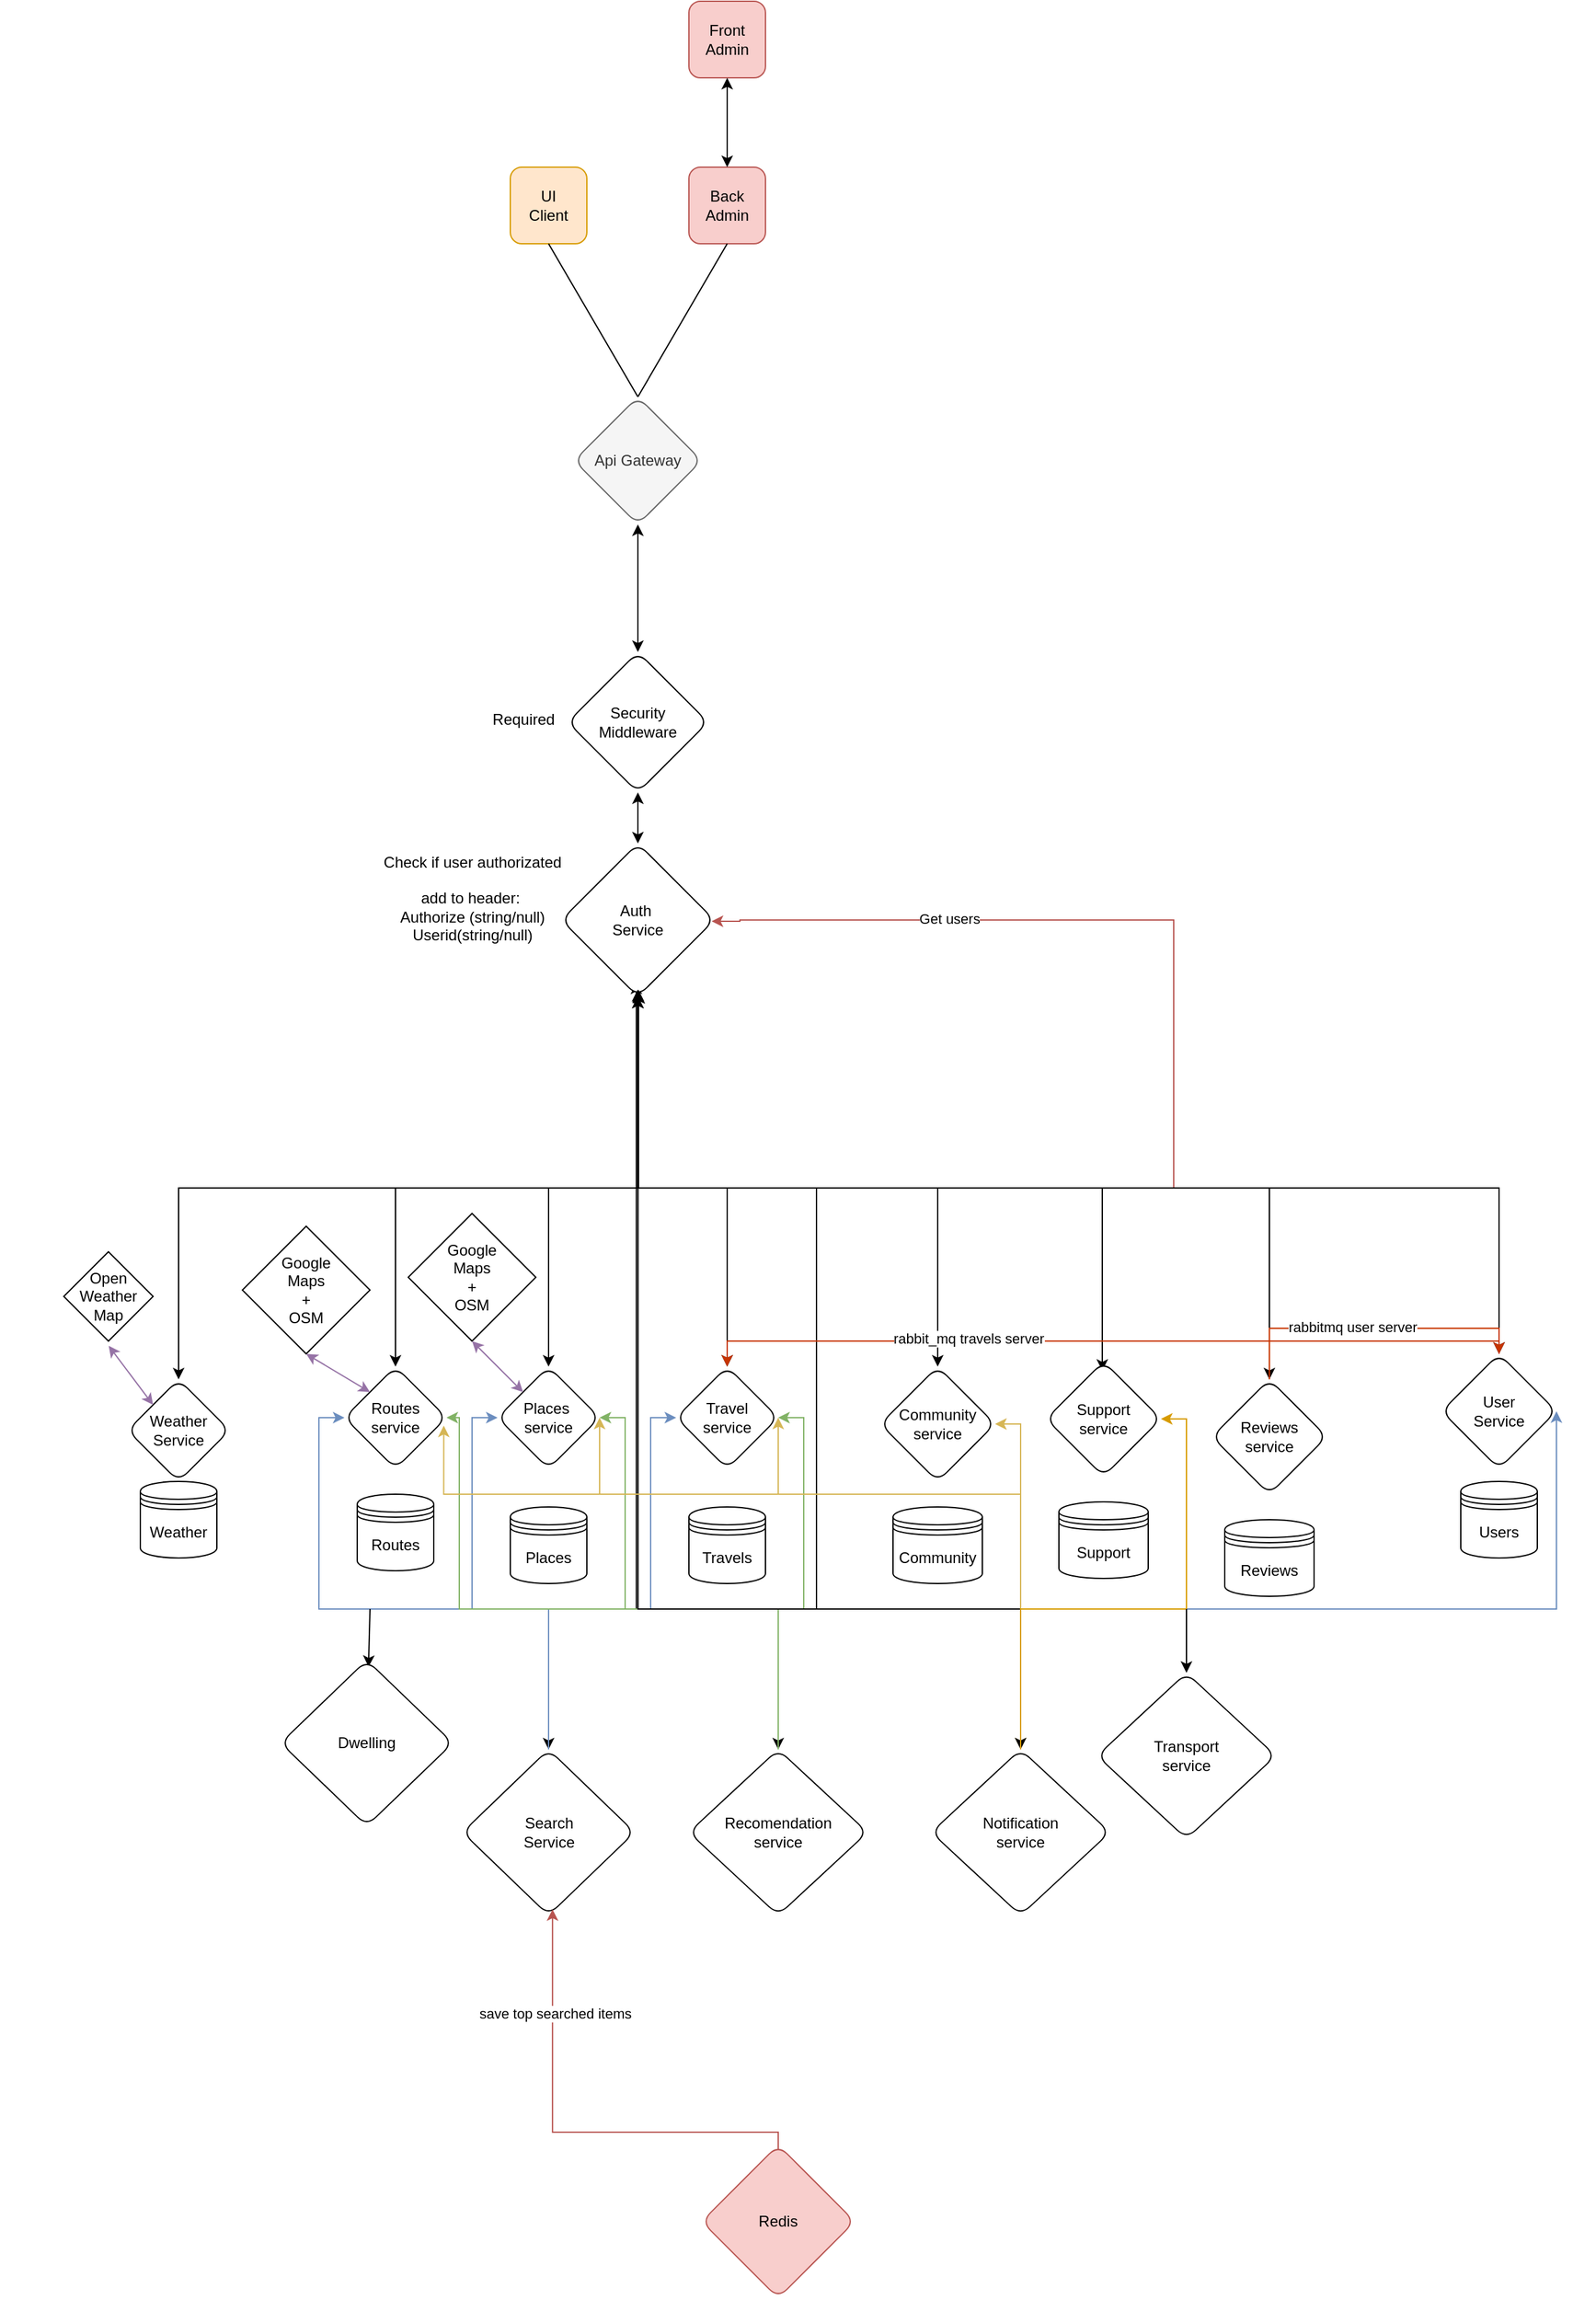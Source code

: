 <mxfile version="21.7.4" type="github" pages="2">
  <diagram id="EecwkjPMcD4oGISMl5hN" name="main">
    <mxGraphModel dx="2011" dy="658" grid="1" gridSize="10" guides="1" tooltips="1" connect="1" arrows="1" fold="1" page="1" pageScale="1" pageWidth="850" pageHeight="1100" math="0" shadow="0">
      <root>
        <mxCell id="0" />
        <mxCell id="1" parent="0" />
        <mxCell id="rPUgvvIxGrQD1X49i5kI-1" value="UI&lt;br&gt;Client" style="rounded=1;whiteSpace=wrap;html=1;labelBackgroundColor=none;fillColor=#ffe6cc;strokeColor=#d79b00;" parent="1" vertex="1">
          <mxGeometry x="270" y="200" width="60" height="60" as="geometry" />
        </mxCell>
        <mxCell id="rPUgvvIxGrQD1X49i5kI-2" value="Api Gateway" style="rhombus;whiteSpace=wrap;html=1;labelBackgroundColor=none;fillColor=#f5f5f5;fontColor=#333333;strokeColor=#666666;rounded=1;" parent="1" vertex="1">
          <mxGeometry x="320" y="380" width="100" height="100" as="geometry" />
        </mxCell>
        <mxCell id="rPUgvvIxGrQD1X49i5kI-3" value="" style="endArrow=none;html=1;rounded=1;exitX=0.5;exitY=1;exitDx=0;exitDy=0;entryX=0.5;entryY=0;entryDx=0;entryDy=0;labelBackgroundColor=none;fontColor=default;" parent="1" source="rPUgvvIxGrQD1X49i5kI-1" target="rPUgvvIxGrQD1X49i5kI-2" edge="1">
          <mxGeometry width="50" height="50" relative="1" as="geometry">
            <mxPoint x="260" y="470" as="sourcePoint" />
            <mxPoint x="310" y="420" as="targetPoint" />
          </mxGeometry>
        </mxCell>
        <mxCell id="rPUgvvIxGrQD1X49i5kI-13" value="" style="endArrow=classic;startArrow=classic;html=1;rounded=1;" parent="1" edge="1">
          <mxGeometry x="0.048" y="20" width="50" height="50" relative="1" as="geometry">
            <mxPoint x="370" y="580" as="sourcePoint" />
            <mxPoint x="370" y="480" as="targetPoint" />
            <mxPoint as="offset" />
          </mxGeometry>
        </mxCell>
        <mxCell id="bWCvzu3Y4gJ8_9nFrOtD-18" style="edgeStyle=orthogonalEdgeStyle;rounded=0;orthogonalLoop=1;jettySize=auto;html=1;exitX=0.5;exitY=1;exitDx=0;exitDy=0;entryX=0.5;entryY=0;entryDx=0;entryDy=0;startArrow=classic;startFill=1;" parent="1" source="rPUgvvIxGrQD1X49i5kI-32" target="bWCvzu3Y4gJ8_9nFrOtD-17" edge="1">
          <mxGeometry relative="1" as="geometry" />
        </mxCell>
        <mxCell id="rPUgvvIxGrQD1X49i5kI-32" value="Security &lt;br&gt;Middleware" style="rhombus;whiteSpace=wrap;html=1;rounded=1;" parent="1" vertex="1">
          <mxGeometry x="315" y="580" width="110" height="110" as="geometry" />
        </mxCell>
        <mxCell id="bWCvzu3Y4gJ8_9nFrOtD-8" style="edgeStyle=orthogonalEdgeStyle;rounded=0;orthogonalLoop=1;jettySize=auto;html=1;exitX=0.982;exitY=0.508;exitDx=0;exitDy=0;entryX=0.5;entryY=0;entryDx=0;entryDy=0;startArrow=classic;startFill=1;fillColor=#f8cecc;strokeColor=#b85450;exitPerimeter=0;" parent="1" source="bWCvzu3Y4gJ8_9nFrOtD-17" target="bWCvzu3Y4gJ8_9nFrOtD-6" edge="1">
          <mxGeometry relative="1" as="geometry">
            <mxPoint x="435.0" y="1185" as="targetPoint" />
            <mxPoint x="740" y="785" as="sourcePoint" />
            <Array as="points">
              <mxPoint x="450" y="791" />
              <mxPoint x="790" y="790" />
              <mxPoint x="790" y="1000" />
              <mxPoint x="1045" y="1000" />
            </Array>
          </mxGeometry>
        </mxCell>
        <mxCell id="bWCvzu3Y4gJ8_9nFrOtD-10" value="Get users" style="edgeLabel;html=1;align=center;verticalAlign=middle;resizable=0;points=[];" parent="bWCvzu3Y4gJ8_9nFrOtD-8" vertex="1" connectable="0">
          <mxGeometry x="-0.884" y="1" relative="1" as="geometry">
            <mxPoint x="131" as="offset" />
          </mxGeometry>
        </mxCell>
        <mxCell id="PeCJAEeytEar3KvYhR9G-1" value="Required" style="text;html=1;align=center;verticalAlign=middle;resizable=0;points=[];autosize=1;strokeColor=none;fillColor=none;" parent="1" vertex="1">
          <mxGeometry x="245" y="618" width="70" height="30" as="geometry" />
        </mxCell>
        <mxCell id="yKIxGDMHckdc1lxCS0Wq-1" value="" style="group" parent="1" vertex="1" connectable="0">
          <mxGeometry x="-130" y="1140" width="200" height="120" as="geometry" />
        </mxCell>
        <mxCell id="4Ooyj4k_RKz1A4hLpU1l-3" value="Weather &lt;br&gt;Service" style="rhombus;whiteSpace=wrap;html=1;rounded=1;" parent="yKIxGDMHckdc1lxCS0Wq-1" vertex="1">
          <mxGeometry x="100" y="10" width="80" height="80" as="geometry" />
        </mxCell>
        <mxCell id="bWCvzu3Y4gJ8_9nFrOtD-35" style="edgeStyle=orthogonalEdgeStyle;rounded=0;orthogonalLoop=1;jettySize=auto;html=1;exitX=0.5;exitY=0;exitDx=0;exitDy=0;entryX=0.49;entryY=0.908;entryDx=0;entryDy=0;entryPerimeter=0;startArrow=classic;startFill=1;" parent="1" source="bWCvzu3Y4gJ8_9nFrOtD-1" target="bWCvzu3Y4gJ8_9nFrOtD-17" edge="1">
          <mxGeometry relative="1" as="geometry">
            <Array as="points">
              <mxPoint x="300" y="1330" />
              <mxPoint x="369" y="1330" />
            </Array>
          </mxGeometry>
        </mxCell>
        <mxCell id="bWCvzu3Y4gJ8_9nFrOtD-40" style="edgeStyle=orthogonalEdgeStyle;rounded=0;orthogonalLoop=1;jettySize=auto;html=1;exitX=0.5;exitY=0;exitDx=0;exitDy=0;entryX=0;entryY=0.5;entryDx=0;entryDy=0;fillColor=#dae8fc;strokeColor=#6c8ebf;" parent="1" source="bWCvzu3Y4gJ8_9nFrOtD-1" target="bWCvzu3Y4gJ8_9nFrOtD-22" edge="1">
          <mxGeometry relative="1" as="geometry" />
        </mxCell>
        <mxCell id="bWCvzu3Y4gJ8_9nFrOtD-41" style="edgeStyle=orthogonalEdgeStyle;rounded=0;orthogonalLoop=1;jettySize=auto;html=1;exitX=0.5;exitY=0;exitDx=0;exitDy=0;entryX=0;entryY=0.5;entryDx=0;entryDy=0;fillColor=#dae8fc;strokeColor=#6c8ebf;" parent="1" source="bWCvzu3Y4gJ8_9nFrOtD-1" target="bWCvzu3Y4gJ8_9nFrOtD-23" edge="1">
          <mxGeometry relative="1" as="geometry">
            <Array as="points">
              <mxPoint x="300" y="1330" />
              <mxPoint x="240" y="1330" />
              <mxPoint x="240" y="1180" />
            </Array>
          </mxGeometry>
        </mxCell>
        <mxCell id="bWCvzu3Y4gJ8_9nFrOtD-42" style="edgeStyle=orthogonalEdgeStyle;rounded=0;orthogonalLoop=1;jettySize=auto;html=1;exitX=0.5;exitY=0;exitDx=0;exitDy=0;entryX=0;entryY=0.5;entryDx=0;entryDy=0;fillColor=#dae8fc;strokeColor=#6c8ebf;" parent="1" source="bWCvzu3Y4gJ8_9nFrOtD-1" target="bWCvzu3Y4gJ8_9nFrOtD-24" edge="1">
          <mxGeometry relative="1" as="geometry">
            <Array as="points">
              <mxPoint x="300" y="1330" />
              <mxPoint x="380" y="1330" />
            </Array>
          </mxGeometry>
        </mxCell>
        <mxCell id="bWCvzu3Y4gJ8_9nFrOtD-43" style="edgeStyle=orthogonalEdgeStyle;rounded=0;orthogonalLoop=1;jettySize=auto;html=1;exitX=0.5;exitY=0;exitDx=0;exitDy=0;entryX=1;entryY=0.5;entryDx=0;entryDy=0;fillColor=#dae8fc;strokeColor=#6c8ebf;" parent="1" source="bWCvzu3Y4gJ8_9nFrOtD-1" target="bWCvzu3Y4gJ8_9nFrOtD-6" edge="1">
          <mxGeometry relative="1" as="geometry">
            <Array as="points">
              <mxPoint x="300" y="1330" />
              <mxPoint x="1090" y="1330" />
            </Array>
          </mxGeometry>
        </mxCell>
        <mxCell id="bWCvzu3Y4gJ8_9nFrOtD-1" value="Search &lt;br&gt;Service" style="rhombus;whiteSpace=wrap;html=1;rounded=1;" parent="1" vertex="1">
          <mxGeometry x="232.5" y="1440" width="135" height="130" as="geometry" />
        </mxCell>
        <mxCell id="bWCvzu3Y4gJ8_9nFrOtD-9" value="" style="group" parent="1" vertex="1" connectable="0">
          <mxGeometry x="990" y="1130" width="130" height="210" as="geometry" />
        </mxCell>
        <mxCell id="rPUgvvIxGrQD1X49i5kI-42" value="Users" style="shape=datastore;whiteSpace=wrap;html=1;rounded=1;" parent="bWCvzu3Y4gJ8_9nFrOtD-9" vertex="1">
          <mxGeometry x="25" y="100" width="60" height="60" as="geometry" />
        </mxCell>
        <mxCell id="bWCvzu3Y4gJ8_9nFrOtD-6" value="User&lt;br&gt;Service" style="rhombus;whiteSpace=wrap;html=1;rounded=1;" parent="bWCvzu3Y4gJ8_9nFrOtD-9" vertex="1">
          <mxGeometry x="10" width="90" height="90" as="geometry" />
        </mxCell>
        <mxCell id="EJrWtEtRRNhrlQFl7jeg-8" style="edgeStyle=orthogonalEdgeStyle;rounded=0;orthogonalLoop=1;jettySize=auto;html=1;exitX=0.5;exitY=1;exitDx=0;exitDy=0;entryX=0.489;entryY=0.081;entryDx=0;entryDy=0;entryPerimeter=0;" parent="1" source="bWCvzu3Y4gJ8_9nFrOtD-17" target="EJrWtEtRRNhrlQFl7jeg-5" edge="1">
          <mxGeometry relative="1" as="geometry">
            <Array as="points">
              <mxPoint x="370" y="1000" />
              <mxPoint x="734" y="1000" />
            </Array>
          </mxGeometry>
        </mxCell>
        <mxCell id="bWCvzu3Y4gJ8_9nFrOtD-17" value="Auth&amp;nbsp;&lt;br&gt;Service&lt;br&gt;" style="rhombus;whiteSpace=wrap;html=1;rounded=1;" parent="1" vertex="1">
          <mxGeometry x="310" y="730" width="120" height="120" as="geometry" />
        </mxCell>
        <mxCell id="bWCvzu3Y4gJ8_9nFrOtD-19" style="edgeStyle=orthogonalEdgeStyle;rounded=0;orthogonalLoop=1;jettySize=auto;html=1;exitX=0.5;exitY=0;exitDx=0;exitDy=0;entryX=0.5;entryY=1;entryDx=0;entryDy=0;startArrow=classic;startFill=1;" parent="1" source="4Ooyj4k_RKz1A4hLpU1l-3" target="bWCvzu3Y4gJ8_9nFrOtD-17" edge="1">
          <mxGeometry relative="1" as="geometry">
            <Array as="points">
              <mxPoint x="10" y="1000" />
              <mxPoint x="370" y="1000" />
            </Array>
          </mxGeometry>
        </mxCell>
        <mxCell id="bWCvzu3Y4gJ8_9nFrOtD-21" value="Check if user authorizated&lt;br&gt;&lt;br&gt;add to header:&amp;nbsp;&lt;br&gt;Authorize (string/null)&lt;br&gt;Userid(string/null)" style="text;html=1;align=center;verticalAlign=middle;resizable=0;points=[];autosize=1;strokeColor=none;fillColor=none;" parent="1" vertex="1">
          <mxGeometry x="160" y="728" width="160" height="90" as="geometry" />
        </mxCell>
        <mxCell id="bWCvzu3Y4gJ8_9nFrOtD-28" value="" style="group;rounded=0;" parent="1" vertex="1" connectable="0">
          <mxGeometry x="140" y="1140" width="80" height="160" as="geometry" />
        </mxCell>
        <mxCell id="bWCvzu3Y4gJ8_9nFrOtD-22" value="Routes service" style="rhombus;whiteSpace=wrap;html=1;rounded=1;" parent="bWCvzu3Y4gJ8_9nFrOtD-28" vertex="1">
          <mxGeometry width="80" height="80" as="geometry" />
        </mxCell>
        <mxCell id="bWCvzu3Y4gJ8_9nFrOtD-25" value="Routes" style="shape=datastore;whiteSpace=wrap;html=1;rounded=1;" parent="bWCvzu3Y4gJ8_9nFrOtD-28" vertex="1">
          <mxGeometry x="10" y="100" width="60" height="60" as="geometry" />
        </mxCell>
        <mxCell id="bWCvzu3Y4gJ8_9nFrOtD-29" value="" style="group" parent="1" vertex="1" connectable="0">
          <mxGeometry x="260" y="1140" width="80" height="160" as="geometry" />
        </mxCell>
        <mxCell id="bWCvzu3Y4gJ8_9nFrOtD-23" value="Places&amp;nbsp; service" style="rhombus;whiteSpace=wrap;html=1;rounded=1;" parent="bWCvzu3Y4gJ8_9nFrOtD-29" vertex="1">
          <mxGeometry width="80" height="80" as="geometry" />
        </mxCell>
        <mxCell id="bWCvzu3Y4gJ8_9nFrOtD-26" value="Places" style="shape=datastore;whiteSpace=wrap;html=1;rounded=1;" parent="bWCvzu3Y4gJ8_9nFrOtD-29" vertex="1">
          <mxGeometry x="10" y="110" width="60" height="60" as="geometry" />
        </mxCell>
        <mxCell id="bWCvzu3Y4gJ8_9nFrOtD-30" value="" style="group" parent="1" vertex="1" connectable="0">
          <mxGeometry x="400" y="1140" width="80" height="160" as="geometry" />
        </mxCell>
        <mxCell id="bWCvzu3Y4gJ8_9nFrOtD-24" value="Travel&lt;br&gt;service" style="rhombus;whiteSpace=wrap;html=1;rounded=1;" parent="bWCvzu3Y4gJ8_9nFrOtD-30" vertex="1">
          <mxGeometry width="80" height="80" as="geometry" />
        </mxCell>
        <mxCell id="bWCvzu3Y4gJ8_9nFrOtD-27" value="Travels" style="shape=datastore;whiteSpace=wrap;html=1;rounded=1;" parent="bWCvzu3Y4gJ8_9nFrOtD-30" vertex="1">
          <mxGeometry x="10" y="110" width="60" height="60" as="geometry" />
        </mxCell>
        <mxCell id="bWCvzu3Y4gJ8_9nFrOtD-31" style="edgeStyle=orthogonalEdgeStyle;rounded=0;orthogonalLoop=1;jettySize=auto;html=1;exitX=0.5;exitY=0;exitDx=0;exitDy=0;startArrow=classic;startFill=1;entryX=0.509;entryY=0.97;entryDx=0;entryDy=0;entryPerimeter=0;" parent="1" source="bWCvzu3Y4gJ8_9nFrOtD-22" target="bWCvzu3Y4gJ8_9nFrOtD-17" edge="1">
          <mxGeometry relative="1" as="geometry">
            <Array as="points">
              <mxPoint x="180" y="1000" />
              <mxPoint x="370" y="1000" />
              <mxPoint x="370" y="849" />
              <mxPoint x="371" y="849" />
            </Array>
          </mxGeometry>
        </mxCell>
        <mxCell id="bWCvzu3Y4gJ8_9nFrOtD-33" style="edgeStyle=orthogonalEdgeStyle;rounded=0;orthogonalLoop=1;jettySize=auto;html=1;exitX=0.5;exitY=0;exitDx=0;exitDy=0;entryX=0.5;entryY=1;entryDx=0;entryDy=0;startArrow=classic;startFill=1;" parent="1" source="bWCvzu3Y4gJ8_9nFrOtD-23" target="bWCvzu3Y4gJ8_9nFrOtD-17" edge="1">
          <mxGeometry relative="1" as="geometry">
            <Array as="points">
              <mxPoint x="300" y="1000" />
              <mxPoint x="370" y="1000" />
            </Array>
          </mxGeometry>
        </mxCell>
        <mxCell id="bWCvzu3Y4gJ8_9nFrOtD-34" style="edgeStyle=orthogonalEdgeStyle;rounded=0;orthogonalLoop=1;jettySize=auto;html=1;exitX=0.5;exitY=0;exitDx=0;exitDy=0;entryX=0.5;entryY=1;entryDx=0;entryDy=0;startArrow=classic;startFill=1;" parent="1" source="bWCvzu3Y4gJ8_9nFrOtD-24" target="bWCvzu3Y4gJ8_9nFrOtD-17" edge="1">
          <mxGeometry relative="1" as="geometry">
            <Array as="points">
              <mxPoint x="440" y="1000" />
              <mxPoint x="370" y="1000" />
            </Array>
          </mxGeometry>
        </mxCell>
        <mxCell id="bWCvzu3Y4gJ8_9nFrOtD-37" style="edgeStyle=orthogonalEdgeStyle;rounded=0;orthogonalLoop=1;jettySize=auto;html=1;exitX=0.5;exitY=0;exitDx=0;exitDy=0;entryX=0.503;entryY=0.954;entryDx=0;entryDy=0;entryPerimeter=0;startArrow=classic;startFill=1;" parent="1" source="bWCvzu3Y4gJ8_9nFrOtD-6" target="bWCvzu3Y4gJ8_9nFrOtD-17" edge="1">
          <mxGeometry relative="1" as="geometry">
            <mxPoint x="370.0" y="830" as="targetPoint" />
            <Array as="points">
              <mxPoint x="1045" y="1000" />
              <mxPoint x="370" y="1000" />
            </Array>
          </mxGeometry>
        </mxCell>
        <mxCell id="bWCvzu3Y4gJ8_9nFrOtD-44" value="" style="group" parent="1" vertex="1" connectable="0">
          <mxGeometry x="560" y="1140" width="90" height="160" as="geometry" />
        </mxCell>
        <mxCell id="bWCvzu3Y4gJ8_9nFrOtD-45" value="Community&lt;br&gt;service" style="rhombus;whiteSpace=wrap;html=1;rounded=1;" parent="bWCvzu3Y4gJ8_9nFrOtD-44" vertex="1">
          <mxGeometry width="90" height="90" as="geometry" />
        </mxCell>
        <mxCell id="bWCvzu3Y4gJ8_9nFrOtD-46" value="Community" style="shape=datastore;whiteSpace=wrap;html=1;rounded=1;" parent="bWCvzu3Y4gJ8_9nFrOtD-44" vertex="1">
          <mxGeometry x="10" y="110" width="70" height="60" as="geometry" />
        </mxCell>
        <mxCell id="bWCvzu3Y4gJ8_9nFrOtD-49" style="edgeStyle=orthogonalEdgeStyle;rounded=0;orthogonalLoop=1;jettySize=auto;html=1;exitX=0.5;exitY=0;exitDx=0;exitDy=0;entryX=0.503;entryY=0.968;entryDx=0;entryDy=0;entryPerimeter=0;startArrow=classic;startFill=1;" parent="1" source="bWCvzu3Y4gJ8_9nFrOtD-45" target="bWCvzu3Y4gJ8_9nFrOtD-17" edge="1">
          <mxGeometry relative="1" as="geometry">
            <mxPoint x="370" y="860" as="targetPoint" />
            <Array as="points">
              <mxPoint x="555" y="1000" />
              <mxPoint x="370" y="1000" />
              <mxPoint x="370" y="846" />
            </Array>
          </mxGeometry>
        </mxCell>
        <mxCell id="bWCvzu3Y4gJ8_9nFrOtD-55" style="edgeStyle=orthogonalEdgeStyle;rounded=0;orthogonalLoop=1;jettySize=auto;html=1;exitX=0.5;exitY=0;exitDx=0;exitDy=0;entryX=0.498;entryY=0.956;entryDx=0;entryDy=0;entryPerimeter=0;startArrow=classic;startFill=1;" parent="1" source="bWCvzu3Y4gJ8_9nFrOtD-53" target="bWCvzu3Y4gJ8_9nFrOtD-17" edge="1">
          <mxGeometry relative="1" as="geometry">
            <Array as="points">
              <mxPoint x="480" y="1330" />
              <mxPoint x="510" y="1330" />
              <mxPoint x="510" y="1000" />
              <mxPoint x="370" y="1000" />
            </Array>
          </mxGeometry>
        </mxCell>
        <mxCell id="bWCvzu3Y4gJ8_9nFrOtD-57" style="edgeStyle=orthogonalEdgeStyle;rounded=0;orthogonalLoop=1;jettySize=auto;html=1;exitX=0.5;exitY=0;exitDx=0;exitDy=0;entryX=1;entryY=0.5;entryDx=0;entryDy=0;fillColor=#d5e8d4;strokeColor=#82b366;" parent="1" source="bWCvzu3Y4gJ8_9nFrOtD-53" target="bWCvzu3Y4gJ8_9nFrOtD-24" edge="1">
          <mxGeometry relative="1" as="geometry" />
        </mxCell>
        <mxCell id="bWCvzu3Y4gJ8_9nFrOtD-59" style="edgeStyle=orthogonalEdgeStyle;rounded=0;orthogonalLoop=1;jettySize=auto;html=1;exitX=0.5;exitY=0;exitDx=0;exitDy=0;entryX=1;entryY=0.5;entryDx=0;entryDy=0;fillColor=#d5e8d4;strokeColor=#82b366;" parent="1" source="bWCvzu3Y4gJ8_9nFrOtD-53" target="bWCvzu3Y4gJ8_9nFrOtD-23" edge="1">
          <mxGeometry relative="1" as="geometry">
            <Array as="points">
              <mxPoint x="480" y="1330" />
              <mxPoint x="360" y="1330" />
              <mxPoint x="360" y="1180" />
            </Array>
          </mxGeometry>
        </mxCell>
        <mxCell id="bWCvzu3Y4gJ8_9nFrOtD-60" style="edgeStyle=orthogonalEdgeStyle;rounded=0;orthogonalLoop=1;jettySize=auto;html=1;exitX=0.5;exitY=0;exitDx=0;exitDy=0;entryX=1;entryY=0.5;entryDx=0;entryDy=0;fillColor=#d5e8d4;strokeColor=#82b366;" parent="1" source="bWCvzu3Y4gJ8_9nFrOtD-53" target="bWCvzu3Y4gJ8_9nFrOtD-22" edge="1">
          <mxGeometry relative="1" as="geometry">
            <Array as="points">
              <mxPoint x="480" y="1330" />
              <mxPoint x="230" y="1330" />
              <mxPoint x="230" y="1180" />
            </Array>
          </mxGeometry>
        </mxCell>
        <mxCell id="bWCvzu3Y4gJ8_9nFrOtD-53" value="Recomendation&lt;br&gt;service" style="rhombus;whiteSpace=wrap;html=1;rounded=1;" parent="1" vertex="1">
          <mxGeometry x="410" y="1440" width="140" height="130" as="geometry" />
        </mxCell>
        <mxCell id="bWCvzu3Y4gJ8_9nFrOtD-62" value="Google &lt;br&gt;Maps &lt;br&gt;+ &lt;br&gt;OSM" style="rhombus;whiteSpace=wrap;html=1;" parent="1" vertex="1">
          <mxGeometry x="190" y="1020" width="100" height="100" as="geometry" />
        </mxCell>
        <mxCell id="bWCvzu3Y4gJ8_9nFrOtD-63" value="Google &lt;br&gt;Maps &lt;br&gt;+ &lt;br&gt;OSM" style="rhombus;whiteSpace=wrap;html=1;" parent="1" vertex="1">
          <mxGeometry x="60" y="1030" width="100" height="100" as="geometry" />
        </mxCell>
        <mxCell id="4Ooyj4k_RKz1A4hLpU1l-7" value="Weather" style="shape=datastore;whiteSpace=wrap;html=1;rounded=1;" parent="1" vertex="1">
          <mxGeometry x="-20" y="1230" width="60" height="60" as="geometry" />
        </mxCell>
        <mxCell id="bWCvzu3Y4gJ8_9nFrOtD-64" value="Open&lt;br&gt;Weather&lt;br&gt;Map" style="rhombus;whiteSpace=wrap;html=1;" parent="1" vertex="1">
          <mxGeometry x="-80" y="1050" width="70" height="70" as="geometry" />
        </mxCell>
        <mxCell id="bWCvzu3Y4gJ8_9nFrOtD-65" style="rounded=0;orthogonalLoop=1;jettySize=auto;html=1;exitX=0;exitY=0;exitDx=0;exitDy=0;entryX=0.503;entryY=1.053;entryDx=0;entryDy=0;entryPerimeter=0;startArrow=classic;startFill=1;fillColor=#e1d5e7;strokeColor=#9673a6;" parent="1" source="4Ooyj4k_RKz1A4hLpU1l-3" target="bWCvzu3Y4gJ8_9nFrOtD-64" edge="1">
          <mxGeometry relative="1" as="geometry" />
        </mxCell>
        <mxCell id="bWCvzu3Y4gJ8_9nFrOtD-66" style="rounded=0;orthogonalLoop=1;jettySize=auto;html=1;exitX=0;exitY=0;exitDx=0;exitDy=0;entryX=0.5;entryY=1;entryDx=0;entryDy=0;startArrow=classic;startFill=1;fillColor=#e1d5e7;strokeColor=#9673a6;" parent="1" source="bWCvzu3Y4gJ8_9nFrOtD-22" target="bWCvzu3Y4gJ8_9nFrOtD-63" edge="1">
          <mxGeometry relative="1" as="geometry" />
        </mxCell>
        <mxCell id="bWCvzu3Y4gJ8_9nFrOtD-67" style="rounded=0;orthogonalLoop=1;jettySize=auto;html=1;exitX=0;exitY=0;exitDx=0;exitDy=0;entryX=0.5;entryY=1;entryDx=0;entryDy=0;fillColor=#e1d5e7;strokeColor=#9673a6;startArrow=classic;startFill=1;" parent="1" source="bWCvzu3Y4gJ8_9nFrOtD-23" target="bWCvzu3Y4gJ8_9nFrOtD-62" edge="1">
          <mxGeometry relative="1" as="geometry" />
        </mxCell>
        <mxCell id="bWCvzu3Y4gJ8_9nFrOtD-69" style="edgeStyle=orthogonalEdgeStyle;rounded=0;orthogonalLoop=1;jettySize=auto;html=1;exitX=0.5;exitY=0;exitDx=0;exitDy=0;entryX=1;entryY=0.5;entryDx=0;entryDy=0;fillColor=#fff2cc;strokeColor=#d6b656;startArrow=classic;startFill=1;" parent="1" source="bWCvzu3Y4gJ8_9nFrOtD-68" target="bWCvzu3Y4gJ8_9nFrOtD-45" edge="1">
          <mxGeometry relative="1" as="geometry">
            <Array as="points">
              <mxPoint x="670" y="1440" />
              <mxPoint x="670" y="1195" />
            </Array>
          </mxGeometry>
        </mxCell>
        <mxCell id="bWCvzu3Y4gJ8_9nFrOtD-70" style="edgeStyle=orthogonalEdgeStyle;rounded=0;orthogonalLoop=1;jettySize=auto;html=1;exitX=0.5;exitY=0;exitDx=0;exitDy=0;entryX=0.501;entryY=0.964;entryDx=0;entryDy=0;entryPerimeter=0;startArrow=classic;startFill=1;" parent="1" source="bWCvzu3Y4gJ8_9nFrOtD-68" target="bWCvzu3Y4gJ8_9nFrOtD-17" edge="1">
          <mxGeometry relative="1" as="geometry">
            <Array as="points">
              <mxPoint x="670" y="1330" />
              <mxPoint x="370" y="1330" />
            </Array>
          </mxGeometry>
        </mxCell>
        <mxCell id="bWCvzu3Y4gJ8_9nFrOtD-72" style="edgeStyle=orthogonalEdgeStyle;rounded=0;orthogonalLoop=1;jettySize=auto;html=1;exitX=0.5;exitY=0;exitDx=0;exitDy=0;entryX=1;entryY=0.5;entryDx=0;entryDy=0;fillColor=#fff2cc;strokeColor=#d6b656;" parent="1" source="bWCvzu3Y4gJ8_9nFrOtD-68" target="bWCvzu3Y4gJ8_9nFrOtD-24" edge="1">
          <mxGeometry relative="1" as="geometry">
            <Array as="points">
              <mxPoint x="670" y="1240" />
              <mxPoint x="480" y="1240" />
            </Array>
          </mxGeometry>
        </mxCell>
        <mxCell id="bWCvzu3Y4gJ8_9nFrOtD-73" style="edgeStyle=orthogonalEdgeStyle;rounded=0;orthogonalLoop=1;jettySize=auto;html=1;exitX=0.5;exitY=0;exitDx=0;exitDy=0;entryX=1;entryY=0.5;entryDx=0;entryDy=0;fillColor=#fff2cc;strokeColor=#d6b656;" parent="1" source="bWCvzu3Y4gJ8_9nFrOtD-68" target="bWCvzu3Y4gJ8_9nFrOtD-23" edge="1">
          <mxGeometry relative="1" as="geometry">
            <Array as="points">
              <mxPoint x="670" y="1240" />
              <mxPoint x="340" y="1240" />
            </Array>
          </mxGeometry>
        </mxCell>
        <mxCell id="bWCvzu3Y4gJ8_9nFrOtD-75" style="edgeStyle=orthogonalEdgeStyle;rounded=0;orthogonalLoop=1;jettySize=auto;html=1;exitX=0.5;exitY=0;exitDx=0;exitDy=0;entryX=0.973;entryY=0.578;entryDx=0;entryDy=0;entryPerimeter=0;fillColor=#fff2cc;strokeColor=#d6b656;" parent="1" source="bWCvzu3Y4gJ8_9nFrOtD-68" target="bWCvzu3Y4gJ8_9nFrOtD-22" edge="1">
          <mxGeometry relative="1" as="geometry">
            <Array as="points">
              <mxPoint x="670" y="1240" />
              <mxPoint x="218" y="1240" />
            </Array>
          </mxGeometry>
        </mxCell>
        <mxCell id="EJrWtEtRRNhrlQFl7jeg-7" style="edgeStyle=orthogonalEdgeStyle;rounded=0;orthogonalLoop=1;jettySize=auto;html=1;exitX=0.5;exitY=0;exitDx=0;exitDy=0;entryX=1;entryY=0.5;entryDx=0;entryDy=0;fillColor=#ffe6cc;strokeColor=#d79b00;" parent="1" source="bWCvzu3Y4gJ8_9nFrOtD-68" target="EJrWtEtRRNhrlQFl7jeg-5" edge="1">
          <mxGeometry relative="1" as="geometry">
            <Array as="points">
              <mxPoint x="670" y="1330" />
              <mxPoint x="800" y="1330" />
              <mxPoint x="800" y="1181" />
            </Array>
          </mxGeometry>
        </mxCell>
        <mxCell id="bWCvzu3Y4gJ8_9nFrOtD-68" value="Notification&lt;br&gt;service" style="rhombus;whiteSpace=wrap;html=1;rounded=1;" parent="1" vertex="1">
          <mxGeometry x="600" y="1440" width="140" height="130" as="geometry" />
        </mxCell>
        <mxCell id="3qM2xMy_dXzjWMU7UiyM-1" value="" style="endArrow=classic;html=1;rounded=0;entryX=0.51;entryY=0.041;entryDx=0;entryDy=0;entryPerimeter=0;" parent="1" target="3qM2xMy_dXzjWMU7UiyM-6" edge="1">
          <mxGeometry width="50" height="50" relative="1" as="geometry">
            <mxPoint x="160" y="1330" as="sourcePoint" />
            <mxPoint x="160" y="1390" as="targetPoint" />
          </mxGeometry>
        </mxCell>
        <mxCell id="3qM2xMy_dXzjWMU7UiyM-3" value="" style="endArrow=classic;html=1;rounded=0;entryX=0.5;entryY=0;entryDx=0;entryDy=0;" parent="1" target="3qM2xMy_dXzjWMU7UiyM-4" edge="1">
          <mxGeometry width="50" height="50" relative="1" as="geometry">
            <mxPoint x="800" y="1330" as="sourcePoint" />
            <mxPoint x="800" y="1440" as="targetPoint" />
          </mxGeometry>
        </mxCell>
        <mxCell id="3qM2xMy_dXzjWMU7UiyM-4" value="Transport&lt;br&gt;service&lt;br&gt;" style="rhombus;whiteSpace=wrap;html=1;rounded=1;" parent="1" vertex="1">
          <mxGeometry x="730" y="1380" width="140" height="130" as="geometry" />
        </mxCell>
        <mxCell id="3qM2xMy_dXzjWMU7UiyM-6" value="Dwelling" style="rhombus;whiteSpace=wrap;html=1;rounded=1;" parent="1" vertex="1">
          <mxGeometry x="90" y="1370" width="135" height="130" as="geometry" />
        </mxCell>
        <mxCell id="8K9nDhkOLHs7_jybABec-1" value="Back&lt;br&gt;Admin" style="rounded=1;whiteSpace=wrap;html=1;labelBackgroundColor=none;fillColor=#f8cecc;strokeColor=#b85450;" parent="1" vertex="1">
          <mxGeometry x="410" y="200" width="60" height="60" as="geometry" />
        </mxCell>
        <mxCell id="8K9nDhkOLHs7_jybABec-2" value="" style="endArrow=none;html=1;rounded=0;exitX=0.5;exitY=0;exitDx=0;exitDy=0;entryX=0.5;entryY=1;entryDx=0;entryDy=0;" parent="1" source="rPUgvvIxGrQD1X49i5kI-2" target="8K9nDhkOLHs7_jybABec-1" edge="1">
          <mxGeometry width="50" height="50" relative="1" as="geometry">
            <mxPoint x="380" y="390" as="sourcePoint" />
            <mxPoint x="430" y="340" as="targetPoint" />
          </mxGeometry>
        </mxCell>
        <mxCell id="8K9nDhkOLHs7_jybABec-3" value="Front&lt;br&gt;Admin" style="rounded=1;whiteSpace=wrap;html=1;labelBackgroundColor=none;fillColor=#f8cecc;strokeColor=#b85450;" parent="1" vertex="1">
          <mxGeometry x="410" y="70" width="60" height="60" as="geometry" />
        </mxCell>
        <mxCell id="8K9nDhkOLHs7_jybABec-4" value="" style="endArrow=classic;startArrow=classic;html=1;rounded=0;entryX=0.5;entryY=1;entryDx=0;entryDy=0;exitX=0.5;exitY=0;exitDx=0;exitDy=0;" parent="1" source="8K9nDhkOLHs7_jybABec-1" target="8K9nDhkOLHs7_jybABec-3" edge="1">
          <mxGeometry width="50" height="50" relative="1" as="geometry">
            <mxPoint x="440" y="200" as="sourcePoint" />
            <mxPoint x="490" y="150" as="targetPoint" />
          </mxGeometry>
        </mxCell>
        <mxCell id="EJrWtEtRRNhrlQFl7jeg-1" value="" style="group" parent="1" vertex="1" connectable="0">
          <mxGeometry x="820" y="1150" width="90" height="160" as="geometry" />
        </mxCell>
        <mxCell id="EJrWtEtRRNhrlQFl7jeg-2" value="Reviews&lt;br&gt;service" style="rhombus;whiteSpace=wrap;html=1;rounded=1;" parent="EJrWtEtRRNhrlQFl7jeg-1" vertex="1">
          <mxGeometry width="90" height="90" as="geometry" />
        </mxCell>
        <mxCell id="EJrWtEtRRNhrlQFl7jeg-3" value="Reviews" style="shape=datastore;whiteSpace=wrap;html=1;rounded=1;" parent="EJrWtEtRRNhrlQFl7jeg-1" vertex="1">
          <mxGeometry x="10" y="110" width="70" height="60" as="geometry" />
        </mxCell>
        <mxCell id="EJrWtEtRRNhrlQFl7jeg-4" value="" style="group" parent="1" vertex="1" connectable="0">
          <mxGeometry x="690" y="1136" width="90" height="160" as="geometry" />
        </mxCell>
        <mxCell id="EJrWtEtRRNhrlQFl7jeg-5" value="Support&lt;br&gt;service" style="rhombus;whiteSpace=wrap;html=1;rounded=1;" parent="EJrWtEtRRNhrlQFl7jeg-4" vertex="1">
          <mxGeometry width="90" height="90" as="geometry" />
        </mxCell>
        <mxCell id="EJrWtEtRRNhrlQFl7jeg-6" value="Support" style="shape=datastore;whiteSpace=wrap;html=1;rounded=1;" parent="EJrWtEtRRNhrlQFl7jeg-4" vertex="1">
          <mxGeometry x="10" y="110" width="70" height="60" as="geometry" />
        </mxCell>
        <mxCell id="EJrWtEtRRNhrlQFl7jeg-9" style="edgeStyle=orthogonalEdgeStyle;rounded=0;orthogonalLoop=1;jettySize=auto;html=1;exitX=0.5;exitY=0;exitDx=0;exitDy=0;entryX=0.5;entryY=1;entryDx=0;entryDy=0;startArrow=classic;startFill=1;" parent="1" source="EJrWtEtRRNhrlQFl7jeg-2" target="bWCvzu3Y4gJ8_9nFrOtD-17" edge="1">
          <mxGeometry relative="1" as="geometry">
            <Array as="points">
              <mxPoint x="865" y="1000" />
              <mxPoint x="370" y="1000" />
            </Array>
          </mxGeometry>
        </mxCell>
        <mxCell id="ScY9BYUsx-XFLdMKg8j7-1" style="edgeStyle=orthogonalEdgeStyle;rounded=0;orthogonalLoop=1;jettySize=auto;html=1;entryX=0.5;entryY=0;entryDx=0;entryDy=0;fillColor=#fa6800;strokeColor=#C73500;exitX=0.5;exitY=0;exitDx=0;exitDy=0;" parent="1" source="EJrWtEtRRNhrlQFl7jeg-2" target="bWCvzu3Y4gJ8_9nFrOtD-6" edge="1">
          <mxGeometry relative="1" as="geometry">
            <mxPoint x="890" y="1110" as="sourcePoint" />
          </mxGeometry>
        </mxCell>
        <mxCell id="ScY9BYUsx-XFLdMKg8j7-2" value="rabbitmq user server" style="edgeLabel;html=1;align=center;verticalAlign=middle;resizable=0;points=[];" parent="ScY9BYUsx-XFLdMKg8j7-1" vertex="1" connectable="0">
          <mxGeometry x="-0.129" y="1" relative="1" as="geometry">
            <mxPoint as="offset" />
          </mxGeometry>
        </mxCell>
        <mxCell id="ScY9BYUsx-XFLdMKg8j7-3" style="edgeStyle=orthogonalEdgeStyle;rounded=0;orthogonalLoop=1;jettySize=auto;html=1;fillColor=#fa6800;strokeColor=#C73500;exitX=0.5;exitY=0;exitDx=0;exitDy=0;" parent="1" source="bWCvzu3Y4gJ8_9nFrOtD-6" edge="1">
          <mxGeometry relative="1" as="geometry">
            <mxPoint x="620" y="1110" as="sourcePoint" />
            <mxPoint x="440" y="1140" as="targetPoint" />
            <Array as="points">
              <mxPoint x="1045" y="1120" />
              <mxPoint x="440" y="1120" />
            </Array>
          </mxGeometry>
        </mxCell>
        <mxCell id="ScY9BYUsx-XFLdMKg8j7-5" value="rabbit_mq travels server" style="edgeLabel;html=1;align=center;verticalAlign=middle;resizable=0;points=[];" parent="ScY9BYUsx-XFLdMKg8j7-3" vertex="1" connectable="0">
          <mxGeometry x="0.344" y="-2" relative="1" as="geometry">
            <mxPoint as="offset" />
          </mxGeometry>
        </mxCell>
        <mxCell id="ppXA3XI4VLDU07RIjzpg-2" style="edgeStyle=orthogonalEdgeStyle;rounded=0;orthogonalLoop=1;jettySize=auto;html=1;fillColor=#f8cecc;strokeColor=#b85450;entryX=0.523;entryY=0.964;entryDx=0;entryDy=0;entryPerimeter=0;" edge="1" parent="1" target="bWCvzu3Y4gJ8_9nFrOtD-1">
          <mxGeometry relative="1" as="geometry">
            <mxPoint x="-140" y="1490" as="targetPoint" />
            <mxPoint x="480" y="1760" as="sourcePoint" />
            <Array as="points">
              <mxPoint x="480" y="1740" />
              <mxPoint x="303" y="1740" />
            </Array>
          </mxGeometry>
        </mxCell>
        <mxCell id="ppXA3XI4VLDU07RIjzpg-4" value="save top searched items" style="edgeLabel;html=1;align=center;verticalAlign=middle;resizable=0;points=[];" vertex="1" connectable="0" parent="ppXA3XI4VLDU07RIjzpg-2">
          <mxGeometry x="0.561" y="-2" relative="1" as="geometry">
            <mxPoint as="offset" />
          </mxGeometry>
        </mxCell>
        <mxCell id="ppXA3XI4VLDU07RIjzpg-1" value="Redis" style="rhombus;whiteSpace=wrap;html=1;rounded=1;fillColor=#f8cecc;strokeColor=#b85450;" vertex="1" parent="1">
          <mxGeometry x="420" y="1750" width="120" height="120" as="geometry" />
        </mxCell>
      </root>
    </mxGraphModel>
  </diagram>
  <diagram id="UBXkYwwmbn8SLsa3aRLl" name="old">
    <mxGraphModel dx="2625" dy="1335" grid="1" gridSize="10" guides="1" tooltips="1" connect="1" arrows="1" fold="1" page="1" pageScale="1" pageWidth="827" pageHeight="1169" math="0" shadow="0">
      <root>
        <mxCell id="0" />
        <mxCell id="1" parent="0" />
        <mxCell id="PBsppGvL_e9_x3geSDml-1" value="UI&lt;br&gt;Client" style="rounded=1;whiteSpace=wrap;html=1;labelBackgroundColor=none;fillColor=#ffe6cc;strokeColor=#d79b00;" parent="1" vertex="1">
          <mxGeometry x="160" y="400" width="60" height="60" as="geometry" />
        </mxCell>
        <mxCell id="PBsppGvL_e9_x3geSDml-2" value="Api-Композитор&lt;br&gt;" style="rhombus;whiteSpace=wrap;html=1;labelBackgroundColor=none;fillColor=#f5f5f5;fontColor=#333333;strokeColor=#666666;rounded=1;" parent="1" vertex="1">
          <mxGeometry x="320" y="380" width="100" height="100" as="geometry" />
        </mxCell>
        <mxCell id="PBsppGvL_e9_x3geSDml-5" value="" style="endArrow=none;html=1;rounded=1;exitX=1;exitY=0.5;exitDx=0;exitDy=0;entryX=0;entryY=0.5;entryDx=0;entryDy=0;labelBackgroundColor=none;fontColor=default;" parent="1" source="PBsppGvL_e9_x3geSDml-1" target="PBsppGvL_e9_x3geSDml-2" edge="1">
          <mxGeometry width="50" height="50" relative="1" as="geometry">
            <mxPoint x="260" y="470" as="sourcePoint" />
            <mxPoint x="310" y="420" as="targetPoint" />
          </mxGeometry>
        </mxCell>
        <mxCell id="qCK3WZtqA-NkHviAnRfz-2" value="Сервіс авторизациї&lt;br&gt;(Keycloak)" style="shape=hexagon;perimeter=hexagonPerimeter2;whiteSpace=wrap;html=1;fixedSize=1;labelBackgroundColor=none;rounded=1;fillColor=#f5f5f5;fontColor=#333333;strokeColor=#666666;" parent="1" vertex="1">
          <mxGeometry x="292.5" y="130" width="155" height="100" as="geometry" />
        </mxCell>
        <mxCell id="qCK3WZtqA-NkHviAnRfz-4" value="REST&lt;br&gt;" style="endArrow=classic;startArrow=classic;html=1;rounded=1;exitX=0.497;exitY=0.041;exitDx=0;exitDy=0;entryX=0.5;entryY=1;entryDx=0;entryDy=0;exitPerimeter=0;" parent="1" source="PBsppGvL_e9_x3geSDml-2" edge="1">
          <mxGeometry x="0.067" y="20" width="50" height="50" relative="1" as="geometry">
            <mxPoint x="369.9" y="380" as="sourcePoint" />
            <mxPoint x="369.9" y="230" as="targetPoint" />
            <mxPoint as="offset" />
          </mxGeometry>
        </mxCell>
        <mxCell id="qCK3WZtqA-NkHviAnRfz-5" value="Профіль користувача" style="shape=hexagon;perimeter=hexagonPerimeter2;whiteSpace=wrap;html=1;fixedSize=1;fillColor=#f5f5f5;fontColor=#333333;strokeColor=#666666;rounded=1;" parent="1" vertex="1">
          <mxGeometry x="447.5" y="260" width="120" height="80" as="geometry" />
        </mxCell>
        <mxCell id="qCK3WZtqA-NkHviAnRfz-6" value="REST" style="endArrow=classic;startArrow=classic;html=1;rounded=1;entryX=0;entryY=0.75;entryDx=0;entryDy=0;" parent="1" target="qCK3WZtqA-NkHviAnRfz-5" edge="1">
          <mxGeometry x="0.121" y="22" width="50" height="50" relative="1" as="geometry">
            <mxPoint x="390" y="400" as="sourcePoint" />
            <mxPoint x="440" y="350" as="targetPoint" />
            <mxPoint as="offset" />
          </mxGeometry>
        </mxCell>
        <mxCell id="qCK3WZtqA-NkHviAnRfz-19" value="" style="endArrow=classic;startArrow=classic;html=1;rounded=1;exitX=0.467;exitY=-0.017;exitDx=0;exitDy=0;exitPerimeter=0;entryX=0.5;entryY=1;entryDx=0;entryDy=0;" parent="1" source="qCK3WZtqA-NkHviAnRfz-16" target="qCK3WZtqA-NkHviAnRfz-20" edge="1">
          <mxGeometry width="50" height="50" relative="1" as="geometry">
            <mxPoint x="370" y="530" as="sourcePoint" />
            <mxPoint x="375" y="750" as="targetPoint" />
          </mxGeometry>
        </mxCell>
        <mxCell id="qCK3WZtqA-NkHviAnRfz-24" value="" style="group" parent="1" vertex="1" connectable="0">
          <mxGeometry x="240" y="585" width="190" height="150" as="geometry" />
        </mxCell>
        <mxCell id="qCK3WZtqA-NkHviAnRfz-22" value="" style="group" parent="qCK3WZtqA-NkHviAnRfz-24" vertex="1" connectable="0">
          <mxGeometry x="70" width="120" height="150" as="geometry" />
        </mxCell>
        <mxCell id="qCK3WZtqA-NkHviAnRfz-20" value="CQRS-Представление" style="shape=hexagon;perimeter=hexagonPerimeter2;whiteSpace=wrap;html=1;fixedSize=1;rounded=1;fillColor=#f5f5f5;fontColor=#333333;strokeColor=#666666;" parent="qCK3WZtqA-NkHviAnRfz-22" vertex="1">
          <mxGeometry width="120" height="80" as="geometry" />
        </mxCell>
        <mxCell id="qCK3WZtqA-NkHviAnRfz-21" value="DB" style="shape=datastore;whiteSpace=wrap;html=1;rounded=1;" parent="qCK3WZtqA-NkHviAnRfz-24" vertex="1">
          <mxGeometry y="10" width="60" height="60" as="geometry" />
        </mxCell>
        <mxCell id="qCK3WZtqA-NkHviAnRfz-27" value="REST" style="endArrow=classic;startArrow=classic;html=1;rounded=1;exitX=0.5;exitY=0;exitDx=0;exitDy=0;entryX=0.5;entryY=1;entryDx=0;entryDy=0;" parent="1" source="qCK3WZtqA-NkHviAnRfz-20" target="PBsppGvL_e9_x3geSDml-2" edge="1">
          <mxGeometry x="0.048" y="20" width="50" height="50" relative="1" as="geometry">
            <mxPoint x="380" y="570" as="sourcePoint" />
            <mxPoint x="430" y="520" as="targetPoint" />
            <mxPoint as="offset" />
          </mxGeometry>
        </mxCell>
        <mxCell id="qCK3WZtqA-NkHviAnRfz-30" value="REST" style="endArrow=classic;startArrow=classic;html=1;rounded=1;entryX=1;entryY=0.75;entryDx=0;entryDy=0;" parent="1" target="qCK3WZtqA-NkHviAnRfz-2" edge="1">
          <mxGeometry x="-0.113" y="-18" width="50" height="50" relative="1" as="geometry">
            <mxPoint x="510" y="260" as="sourcePoint" />
            <mxPoint x="560" y="210" as="targetPoint" />
            <mxPoint as="offset" />
          </mxGeometry>
        </mxCell>
        <mxCell id="32mQGF3PDhcGtLx1aaVk-4" value="" style="group" parent="1" vertex="1" connectable="0">
          <mxGeometry x="80" y="765" width="590" height="305" as="geometry" />
        </mxCell>
        <mxCell id="qCK3WZtqA-NkHviAnRfz-13" value="" style="group" parent="32mQGF3PDhcGtLx1aaVk-4" vertex="1" connectable="0">
          <mxGeometry y="115" width="120" height="150" as="geometry" />
        </mxCell>
        <mxCell id="qCK3WZtqA-NkHviAnRfz-9" value="Сервіс маршрутів" style="shape=hexagon;perimeter=hexagonPerimeter2;whiteSpace=wrap;html=1;fixedSize=1;fillColor=#f5f5f5;fontColor=#333333;strokeColor=#666666;rounded=1;" parent="qCK3WZtqA-NkHviAnRfz-13" vertex="1">
          <mxGeometry width="120" height="80" as="geometry" />
        </mxCell>
        <mxCell id="qCK3WZtqA-NkHviAnRfz-12" value="DB" style="shape=datastore;whiteSpace=wrap;html=1;rounded=1;" parent="qCK3WZtqA-NkHviAnRfz-13" vertex="1">
          <mxGeometry x="30" y="90" width="60" height="60" as="geometry" />
        </mxCell>
        <mxCell id="qCK3WZtqA-NkHviAnRfz-15" value="" style="group" parent="32mQGF3PDhcGtLx1aaVk-4" vertex="1" connectable="0">
          <mxGeometry x="235" y="155" width="120" height="150" as="geometry" />
        </mxCell>
        <mxCell id="qCK3WZtqA-NkHviAnRfz-7" value="Сервіс Місць" style="shape=hexagon;perimeter=hexagonPerimeter2;whiteSpace=wrap;html=1;fixedSize=1;rounded=1;fillColor=#f5f5f5;fontColor=#333333;strokeColor=#666666;" parent="qCK3WZtqA-NkHviAnRfz-15" vertex="1">
          <mxGeometry width="120" height="80" as="geometry" />
        </mxCell>
        <mxCell id="qCK3WZtqA-NkHviAnRfz-14" value="DB" style="shape=datastore;whiteSpace=wrap;html=1;rounded=1;" parent="qCK3WZtqA-NkHviAnRfz-15" vertex="1">
          <mxGeometry x="30" y="90" width="60" height="60" as="geometry" />
        </mxCell>
        <mxCell id="qCK3WZtqA-NkHviAnRfz-16" value="Шина повідомлень" style="strokeWidth=2;html=1;shape=mxgraph.flowchart.direct_data;whiteSpace=wrap;rounded=1;fillColor=#f8cecc;strokeColor=#b85450;" parent="32mQGF3PDhcGtLx1aaVk-4" vertex="1">
          <mxGeometry x="190" width="210" height="60" as="geometry" />
        </mxCell>
        <mxCell id="qCK3WZtqA-NkHviAnRfz-28" value="Сервіс погодних умов" style="shape=hexagon;perimeter=hexagonPerimeter2;whiteSpace=wrap;html=1;fixedSize=1;rounded=1;fillColor=#f5f5f5;fontColor=#333333;strokeColor=#666666;" parent="32mQGF3PDhcGtLx1aaVk-4" vertex="1">
          <mxGeometry x="480" y="115" width="110" height="80" as="geometry" />
        </mxCell>
        <mxCell id="qCK3WZtqA-NkHviAnRfz-18" value="" style="endArrow=classic;startArrow=classic;html=1;rounded=1;entryX=0.5;entryY=1;entryDx=0;entryDy=0;entryPerimeter=0;exitX=0.5;exitY=0;exitDx=0;exitDy=0;" parent="32mQGF3PDhcGtLx1aaVk-4" source="qCK3WZtqA-NkHviAnRfz-7" target="qCK3WZtqA-NkHviAnRfz-16" edge="1">
          <mxGeometry width="50" height="50" relative="1" as="geometry">
            <mxPoint x="500" y="640" as="sourcePoint" />
            <mxPoint x="550" y="590" as="targetPoint" />
          </mxGeometry>
        </mxCell>
        <mxCell id="qCK3WZtqA-NkHviAnRfz-17" value="" style="endArrow=classic;startArrow=classic;html=1;rounded=1;entryX=0.08;entryY=1;entryDx=0;entryDy=0;entryPerimeter=0;exitX=0.5;exitY=0;exitDx=0;exitDy=0;" parent="32mQGF3PDhcGtLx1aaVk-4" source="qCK3WZtqA-NkHviAnRfz-9" target="qCK3WZtqA-NkHviAnRfz-16" edge="1">
          <mxGeometry width="50" height="50" relative="1" as="geometry">
            <mxPoint x="260" y="640" as="sourcePoint" />
            <mxPoint x="310" y="590" as="targetPoint" />
          </mxGeometry>
        </mxCell>
        <mxCell id="32mQGF3PDhcGtLx1aaVk-2" value="" style="endArrow=classic;startArrow=classic;html=1;rounded=0;exitX=0.5;exitY=0;exitDx=0;exitDy=0;entryX=0.91;entryY=1;entryDx=0;entryDy=0;entryPerimeter=0;" parent="32mQGF3PDhcGtLx1aaVk-4" source="qCK3WZtqA-NkHviAnRfz-28" target="qCK3WZtqA-NkHviAnRfz-16" edge="1">
          <mxGeometry width="50" height="50" relative="1" as="geometry">
            <mxPoint x="610" y="875" as="sourcePoint" />
            <mxPoint x="660" y="825" as="targetPoint" />
          </mxGeometry>
        </mxCell>
      </root>
    </mxGraphModel>
  </diagram>
</mxfile>
